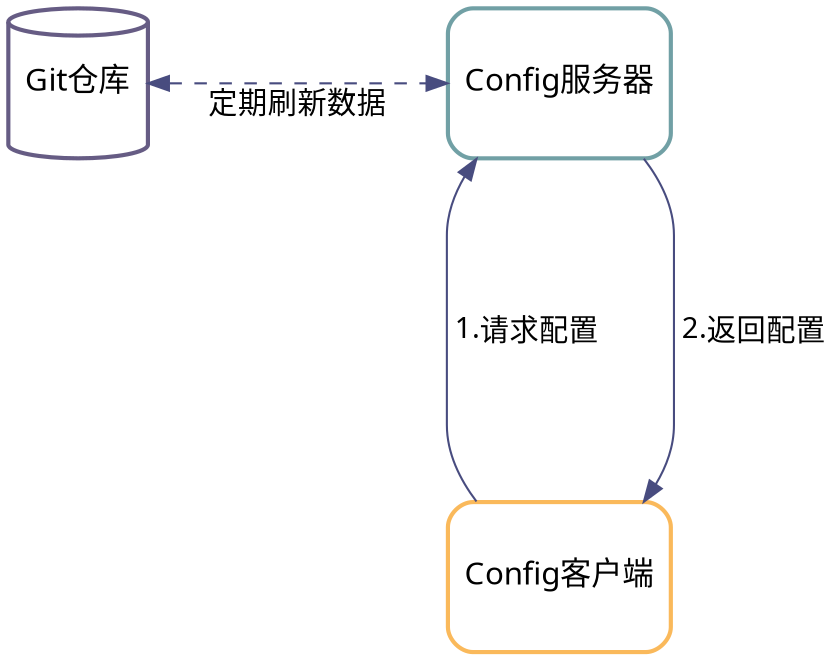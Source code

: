 digraph springCloudConfig {
  rankdir=BT;
  node [
    shape=box;
    style=rounded;
    color="#ffffff";
    fontcolor="#000000";
    fontname="Microsoft YaHei";
    fontsize="15";
    height=1;
    penwidth=2;
  ];
  // fontname="Microsoft YaHei";

  edge [
    color="#484c7f";
    fontname="Microsoft YaHei";
    fontsize="14";
    minlen=4;
  ];

  client [label="Config客户端"; color="#fab95b"];
  server [label="Config服务器"; color="#71a0a5"];
  repo [label="Git仓库"; shape=cylinder; style="normal"; color="#665c84"; fontcolor="#000000"];

  client -> server [label=" 1.请求配置"];
  server -> client [label=" 2.返回配置"];
  repo -> server [label="定期刷新数据"; dir=both; style=dashed];
  {rank=same; server; repo;}
}
